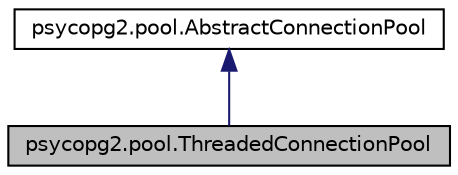digraph "psycopg2.pool.ThreadedConnectionPool"
{
 // LATEX_PDF_SIZE
  edge [fontname="Helvetica",fontsize="10",labelfontname="Helvetica",labelfontsize="10"];
  node [fontname="Helvetica",fontsize="10",shape=record];
  Node1 [label="psycopg2.pool.ThreadedConnectionPool",height=0.2,width=0.4,color="black", fillcolor="grey75", style="filled", fontcolor="black",tooltip=" "];
  Node2 -> Node1 [dir="back",color="midnightblue",fontsize="10",style="solid"];
  Node2 [label="psycopg2.pool.AbstractConnectionPool",height=0.2,width=0.4,color="black", fillcolor="white", style="filled",URL="$classpsycopg2_1_1pool_1_1_abstract_connection_pool.html",tooltip=" "];
}
